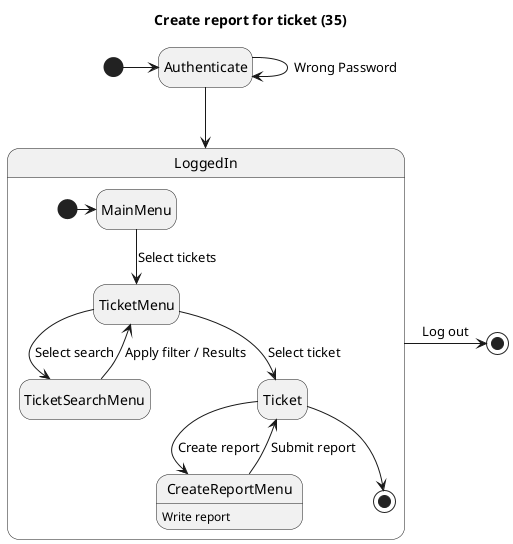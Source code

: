 @startuml

title Create report for ticket (35)

hide empty description

[*] -> Authenticate
Authenticate --> Authenticate: Wrong Password
Authenticate --> LoggedIn

state LoggedIn{
    
    [*] -> MainMenu
    MainMenu --> TicketMenu : Select tickets
    TicketMenu --> TicketSearchMenu : Select search
    TicketSearchMenu --> TicketMenu : Apply filter / Results
    TicketMenu --> Ticket : Select ticket
    Ticket --> CreateReportMenu : Create report
    CreateReportMenu : Write report
    CreateReportMenu --> Ticket : Submit report
    Ticket --> [*]

}

LoggedIn -> [*] : Log out

@enduml